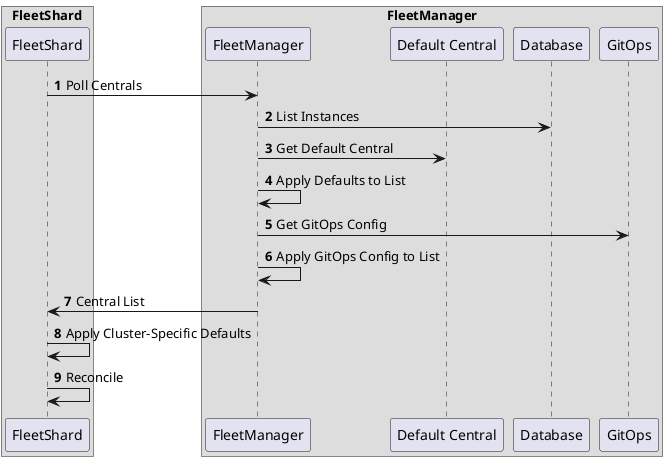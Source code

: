 @startuml
'https://plantuml.com/sequence-diagram

autonumber

box FleetShard
participant FS as "FleetShard"
end box

box "FleetManager"
participant FM as "FleetManager"
participant DC as "Default Central"
participant DB as "Database"
participant GitOps as GitOps
end box

FS -> FM: Poll Centrals
FM -> DB: List Instances
FM -> DC: Get Default Central
FM -> FM: Apply Defaults to List
FM -> GitOps: Get GitOps Config
FM -> FM: Apply GitOps Config to List
FM -> FS: Central List
FS -> FS: Apply Cluster-Specific Defaults
FS -> FS: Reconcile


@enduml
